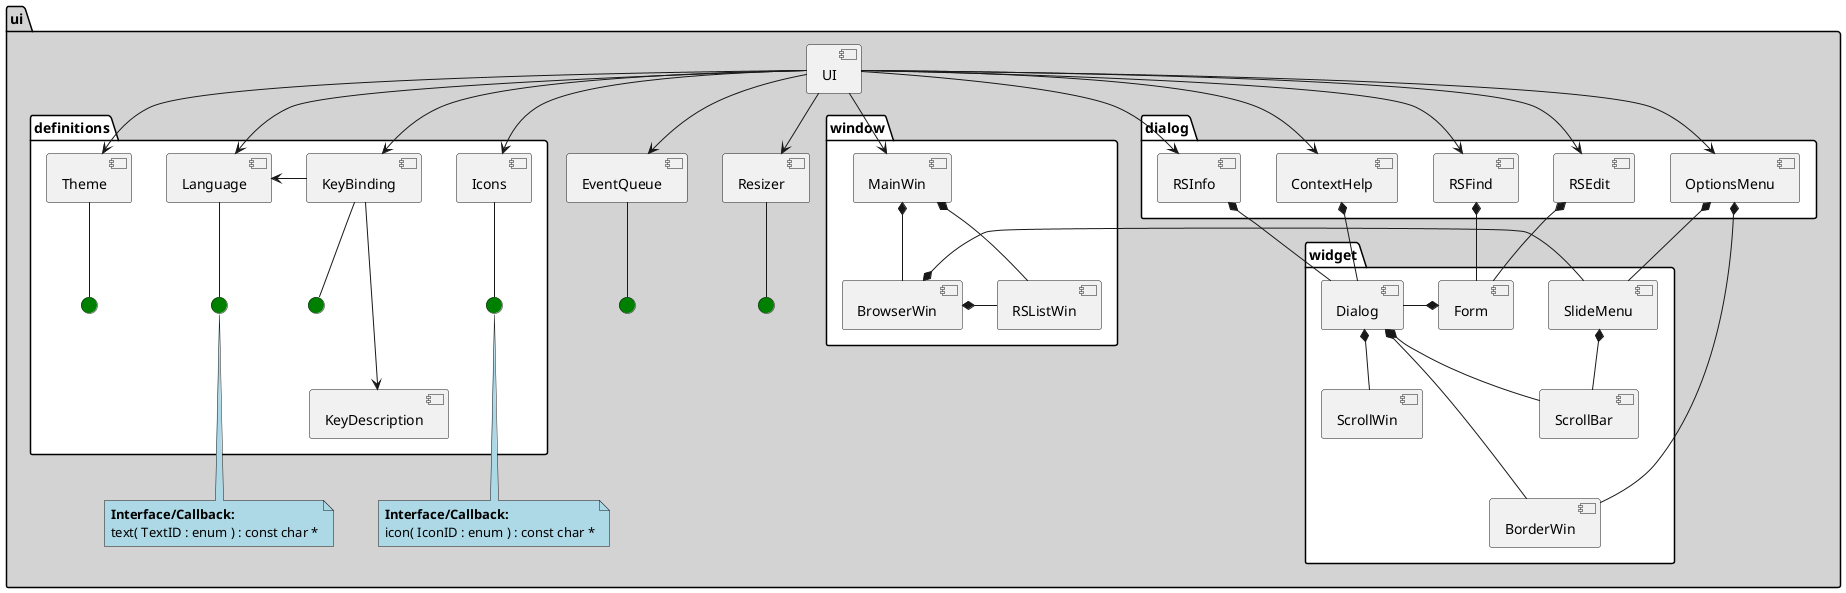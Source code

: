 @startuml
'skinparam linetype ortho
'skinparam linetype polyline

package ui #lightgrey {
    component UI
    component EventQueue
    component Resizer
    interface " " as iEventQueue #green
    interface " " as iResizer #green

    EventQueue -- iEventQueue
    Resizer -- iResizer
    UI --> EventQueue
    UI --> Resizer

'    note top of iResizer : Used by all <b>dialog</b>s and <b>window</b>s

    package definitions #white {
        component Language
        component KeyDescription
        component KeyBinding
        component Theme
        component Icons
        interface " " as iLanguage #green
        interface " " as iTheme #green
        interface " " as iKeyBinding #green
        interface " " as iIcons #green

        Language -down- iLanguage
        Theme -down- iTheme
        KeyBinding -down- iKeyBinding
        Icons -down- iIcons

        KeyBinding ---> KeyDescription
        KeyBinding -> Language
    }

    UI --> KeyBinding
    UI --> Language
    UI --> Icons
    UI --> Theme

    package widget #white {
        component BorderWin
        component ScrollBar
        component SlideMenu
        component Dialog
        component ScrollWin
        component Form

        Dialog    *-- ScrollWin
        Dialog    *-- ScrollBar
        Dialog    *--- BorderWin
        SlideMenu *-- ScrollBar
        Form      *-right- Dialog
    }


    package window #white {
        component MainWin
        component RSListWin
        component BrowserWin

        BrowserWin *-left- RSListWin
        MainWin *-down- RSListWin
        MainWin *-down- BrowserWin
    }

    package dialog #white {
        component ContextHelp
        component RSFind
        component RSInfo
        component RSEdit
        component OptionsMenu

        ContextHelp *-- Dialog
    }

'    dialog -[#purple]--( iKeyBinding
'    dialog -[#purple]--( iResizer


    BrowserWin  *- SlideMenu
    OptionsMenu *-- SlideMenu
    RSFind      *-- Form
    RSInfo      *-- Dialog
    RSEdit      *-- Form
    OptionsMenu *-- BorderWin

    UI      --> OptionsMenu
    UI      --> ContextHelp
    UI      --> RSFind
    UI      --> RSInfo
    UI      --> RSEdit
    UI      --> MainWin



    note "**Interface/Callback:**\ntext( TextID : enum ) : const char *" as LanguageCB #lightblue
    note "**Interface/Callback:**\nicon( IconID : enum ) : const char *" as IconCB #lightblue
'    note "**Interface/Callback:**\nattribute( RegionID : enum ) : int" as ThemeCB #lightblue
'    note "**Interface/Callback:**\ngetAction( ContextID: enum, Key: int ) : ActionID" as KeyBindingCB #lightblue

    LanguageCB .up[#blue]..> iLanguage
    IconCB .up[#blue]..> iIcons
'    ThemeCB .[#blue].> Theme
'    KeyBindingCB .[#blue].> KeyBinding
}

@enduml